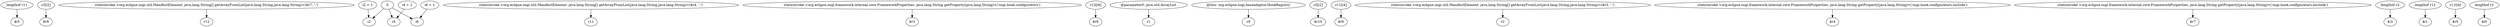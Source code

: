 digraph g {
0[label="lengthof r11"]
1[label="$i5"]
0->1[label=""]
2[label="r2[i2]"]
3[label="$r9"]
2->3[label=""]
4[label="staticinvoke <org.eclipse.osgi.util.ManifestElement: java.lang.String[] getArrayFromList(java.lang.String,java.lang.String)>($r7, ',')"]
5[label="r12"]
4->5[label=""]
6[label="0"]
7[label="i2"]
6->7[label=""]
8[label="staticinvoke <org.eclipse.osgi.util.ManifestElement: java.lang.String[] getArrayFromList(java.lang.String,java.lang.String)>($r4, ',')"]
9[label="r11"]
8->9[label=""]
10[label="i4"]
6->10[label=""]
11[label="i2 + 1"]
11->7[label=""]
12[label="staticinvoke <org.eclipse.osgi.framework.internal.core.FrameworkProperties: java.lang.String getProperty(java.lang.String)>('osgi.hook.configurators')"]
13[label="$r3"]
12->13[label=""]
14[label="r12[i6]"]
15[label="$r8"]
14->15[label=""]
16[label="@parameter0: java.util.ArrayList"]
17[label="r1"]
16->17[label=""]
18[label="@this: org.eclipse.osgi.baseadaptor.HookRegistry"]
19[label="r0"]
18->19[label=""]
20[label="r2[i2]"]
21[label="$r10"]
20->21[label=""]
22[label="r11[i4]"]
23[label="$r6"]
22->23[label=""]
24[label="i6 + 1"]
25[label="i6"]
24->25[label=""]
26[label="staticinvoke <org.eclipse.osgi.util.ManifestElement: java.lang.String[] getArrayFromList(java.lang.String,java.lang.String)>($r3, ',')"]
27[label="r2"]
26->27[label=""]
6->25[label=""]
28[label="staticinvoke <org.eclipse.osgi.framework.internal.core.FrameworkProperties: java.lang.String getProperty(java.lang.String)>('osgi.hook.configurators.include')"]
29[label="$r4"]
28->29[label=""]
30[label="staticinvoke <org.eclipse.osgi.framework.internal.core.FrameworkProperties: java.lang.String getProperty(java.lang.String)>('osgi.hook.configurators.exclude')"]
31[label="$r7"]
30->31[label=""]
32[label="lengthof r2"]
33[label="$i3"]
32->33[label=""]
34[label="lengthof r12"]
35[label="$i1"]
34->35[label=""]
36[label="r11[i4]"]
37[label="$r5"]
36->37[label=""]
38[label="i4 + 1"]
38->10[label=""]
39[label="lengthof r2"]
40[label="$i0"]
39->40[label=""]
}